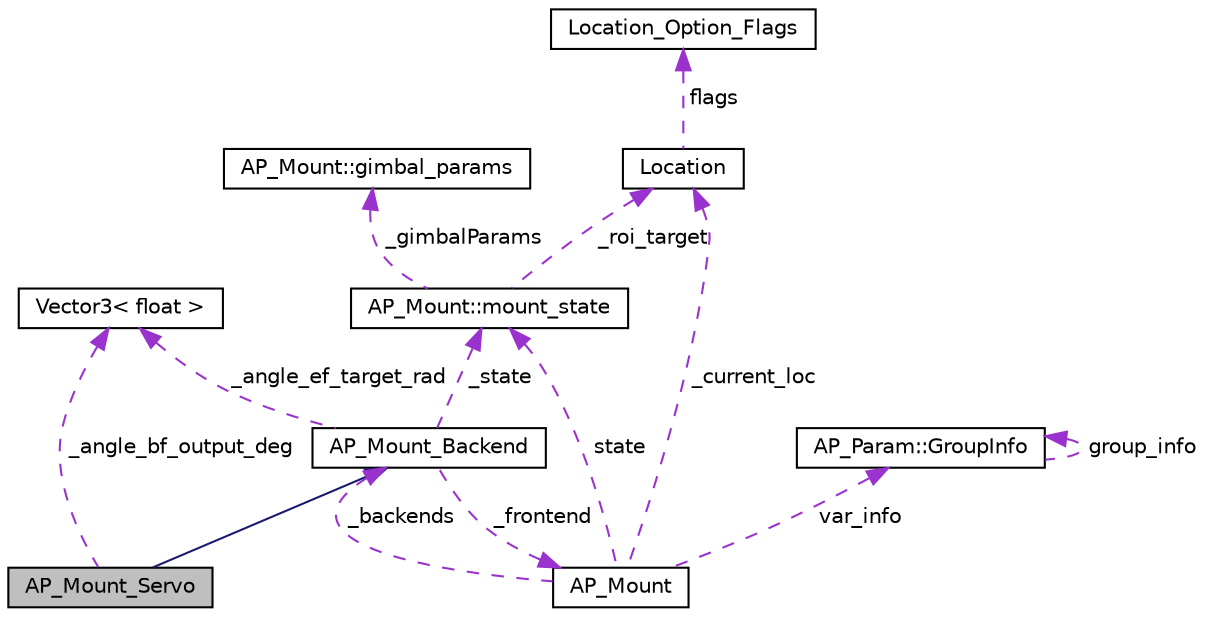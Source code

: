 digraph "AP_Mount_Servo"
{
 // INTERACTIVE_SVG=YES
  edge [fontname="Helvetica",fontsize="10",labelfontname="Helvetica",labelfontsize="10"];
  node [fontname="Helvetica",fontsize="10",shape=record];
  Node1 [label="AP_Mount_Servo",height=0.2,width=0.4,color="black", fillcolor="grey75", style="filled" fontcolor="black"];
  Node2 -> Node1 [dir="back",color="midnightblue",fontsize="10",style="solid",fontname="Helvetica"];
  Node2 [label="AP_Mount_Backend",height=0.2,width=0.4,color="black", fillcolor="white", style="filled",URL="$classAP__Mount__Backend.html"];
  Node3 -> Node2 [dir="back",color="darkorchid3",fontsize="10",style="dashed",label=" _frontend" ,fontname="Helvetica"];
  Node3 [label="AP_Mount",height=0.2,width=0.4,color="black", fillcolor="white", style="filled",URL="$classAP__Mount.html"];
  Node4 -> Node3 [dir="back",color="darkorchid3",fontsize="10",style="dashed",label=" var_info" ,fontname="Helvetica"];
  Node4 [label="AP_Param::GroupInfo",height=0.2,width=0.4,color="black", fillcolor="white", style="filled",URL="$structAP__Param_1_1GroupInfo.html"];
  Node4 -> Node4 [dir="back",color="darkorchid3",fontsize="10",style="dashed",label=" group_info" ,fontname="Helvetica"];
  Node5 -> Node3 [dir="back",color="darkorchid3",fontsize="10",style="dashed",label=" state" ,fontname="Helvetica"];
  Node5 [label="AP_Mount::mount_state",height=0.2,width=0.4,color="black", fillcolor="white", style="filled",URL="$structAP__Mount_1_1mount__state.html"];
  Node6 -> Node5 [dir="back",color="darkorchid3",fontsize="10",style="dashed",label=" _gimbalParams" ,fontname="Helvetica"];
  Node6 [label="AP_Mount::gimbal_params",height=0.2,width=0.4,color="black", fillcolor="white", style="filled",URL="$structAP__Mount_1_1gimbal__params.html"];
  Node7 -> Node5 [dir="back",color="darkorchid3",fontsize="10",style="dashed",label=" _roi_target" ,fontname="Helvetica"];
  Node7 [label="Location",height=0.2,width=0.4,color="black", fillcolor="white", style="filled",URL="$structLocation.html"];
  Node8 -> Node7 [dir="back",color="darkorchid3",fontsize="10",style="dashed",label=" flags" ,fontname="Helvetica"];
  Node8 [label="Location_Option_Flags",height=0.2,width=0.4,color="black", fillcolor="white", style="filled",URL="$structLocation__Option__Flags.html"];
  Node2 -> Node3 [dir="back",color="darkorchid3",fontsize="10",style="dashed",label=" _backends" ,fontname="Helvetica"];
  Node7 -> Node3 [dir="back",color="darkorchid3",fontsize="10",style="dashed",label=" _current_loc" ,fontname="Helvetica"];
  Node9 -> Node2 [dir="back",color="darkorchid3",fontsize="10",style="dashed",label=" _angle_ef_target_rad" ,fontname="Helvetica"];
  Node9 [label="Vector3\< float \>",height=0.2,width=0.4,color="black", fillcolor="white", style="filled",URL="$classVector3.html"];
  Node5 -> Node2 [dir="back",color="darkorchid3",fontsize="10",style="dashed",label=" _state" ,fontname="Helvetica"];
  Node9 -> Node1 [dir="back",color="darkorchid3",fontsize="10",style="dashed",label=" _angle_bf_output_deg" ,fontname="Helvetica"];
}
